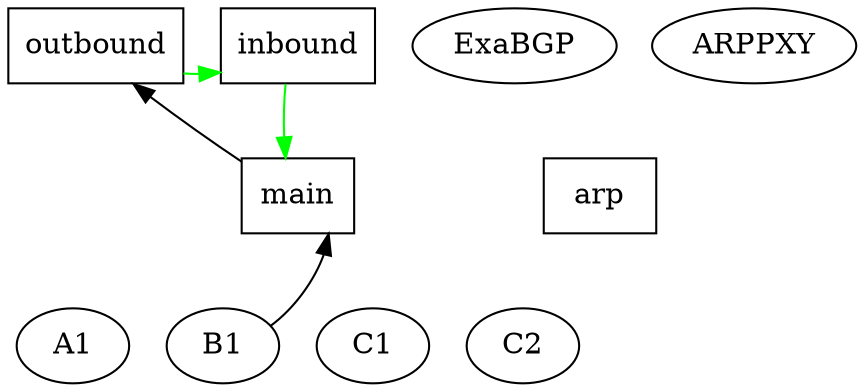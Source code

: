 digraph {
      size = "100,100";
      main, outbound, inbound, arp [shape=box];
      { rank=min; inbound outbound ARPPXY ExaBGP}
      { rank=same; A1 B1 C1 C2 } 
      { rank=same; main arp }
      /*
      edge [style=dashed, dir=none]
      main -> outbound;
      main -> inbound;
      inbound -> outbound;
      arp -> main;
      ARPPXY -> arp;
      ExaBGP -> main;
      A1 -> main;
      B1 -> main;
      C1 -> main;
      C2 -> main;
      edge [dir=forward]
      */

	// BGP flows
      main -> ExaBGP [style=invis]
      main -> A1 [style=invis]
      main -> B1 [style=invis]
      main -> C1 [style=invis]
      main -> C2 [style=invis]

      // ARP flows
      main -> ExaBGP [style=invis]
      main -> A1 [style=invis]
      main -> B1 [style=invis]
      main -> C1 [style=invis]
      main -> C2 [style=invis]

      // VMAC ARP flows
      main -> A1 [style=invis]
      main -> B1 [style=invis]
      main -> C1 [style=invis]
      main -> C2 [style=invis]

      main -> arp [style=invis]
      
      arp -> ARPPXY [style=invis]

      arp -> main [style=invis]

      main -> outbound [color=black]
      main -> C1 [style=invis]
      main -> C2 [style=invis]
      main -> A1 [style=invis]
      main -> B1 [style=invis]

      main -> outbound [style=invis]

      outbound -> inbound [color=green]

      inbound -> main [style=invis]
      inbound -> main [color=green]
      inbound -> main [style=invis]
      inbound -> main [style=invis]

      outbound -> inbound [style=invis]
      outbound -> inbound [style=invis]

      A1 -> main [style=invis]
      B1 -> main [color=black]
      C1 -> main [style=invis]
      C2 -> main [style=invis]
      ExaBGP -> main [style=invis]
      ARPPXY -> arp [style=invis]
}
